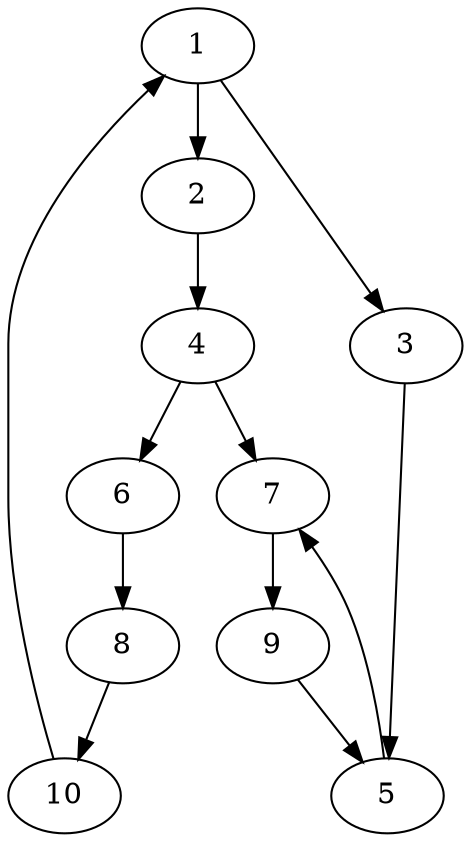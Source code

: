 digraph {
    1 -> 2
    1 -> 3
    2 -> 4
    3 -> 5
    4 -> 6
    4 -> 7
    5 -> 7
    6 -> 8
    7 -> 9
    8 -> 10
    9 -> 5
    10 -> 1
}